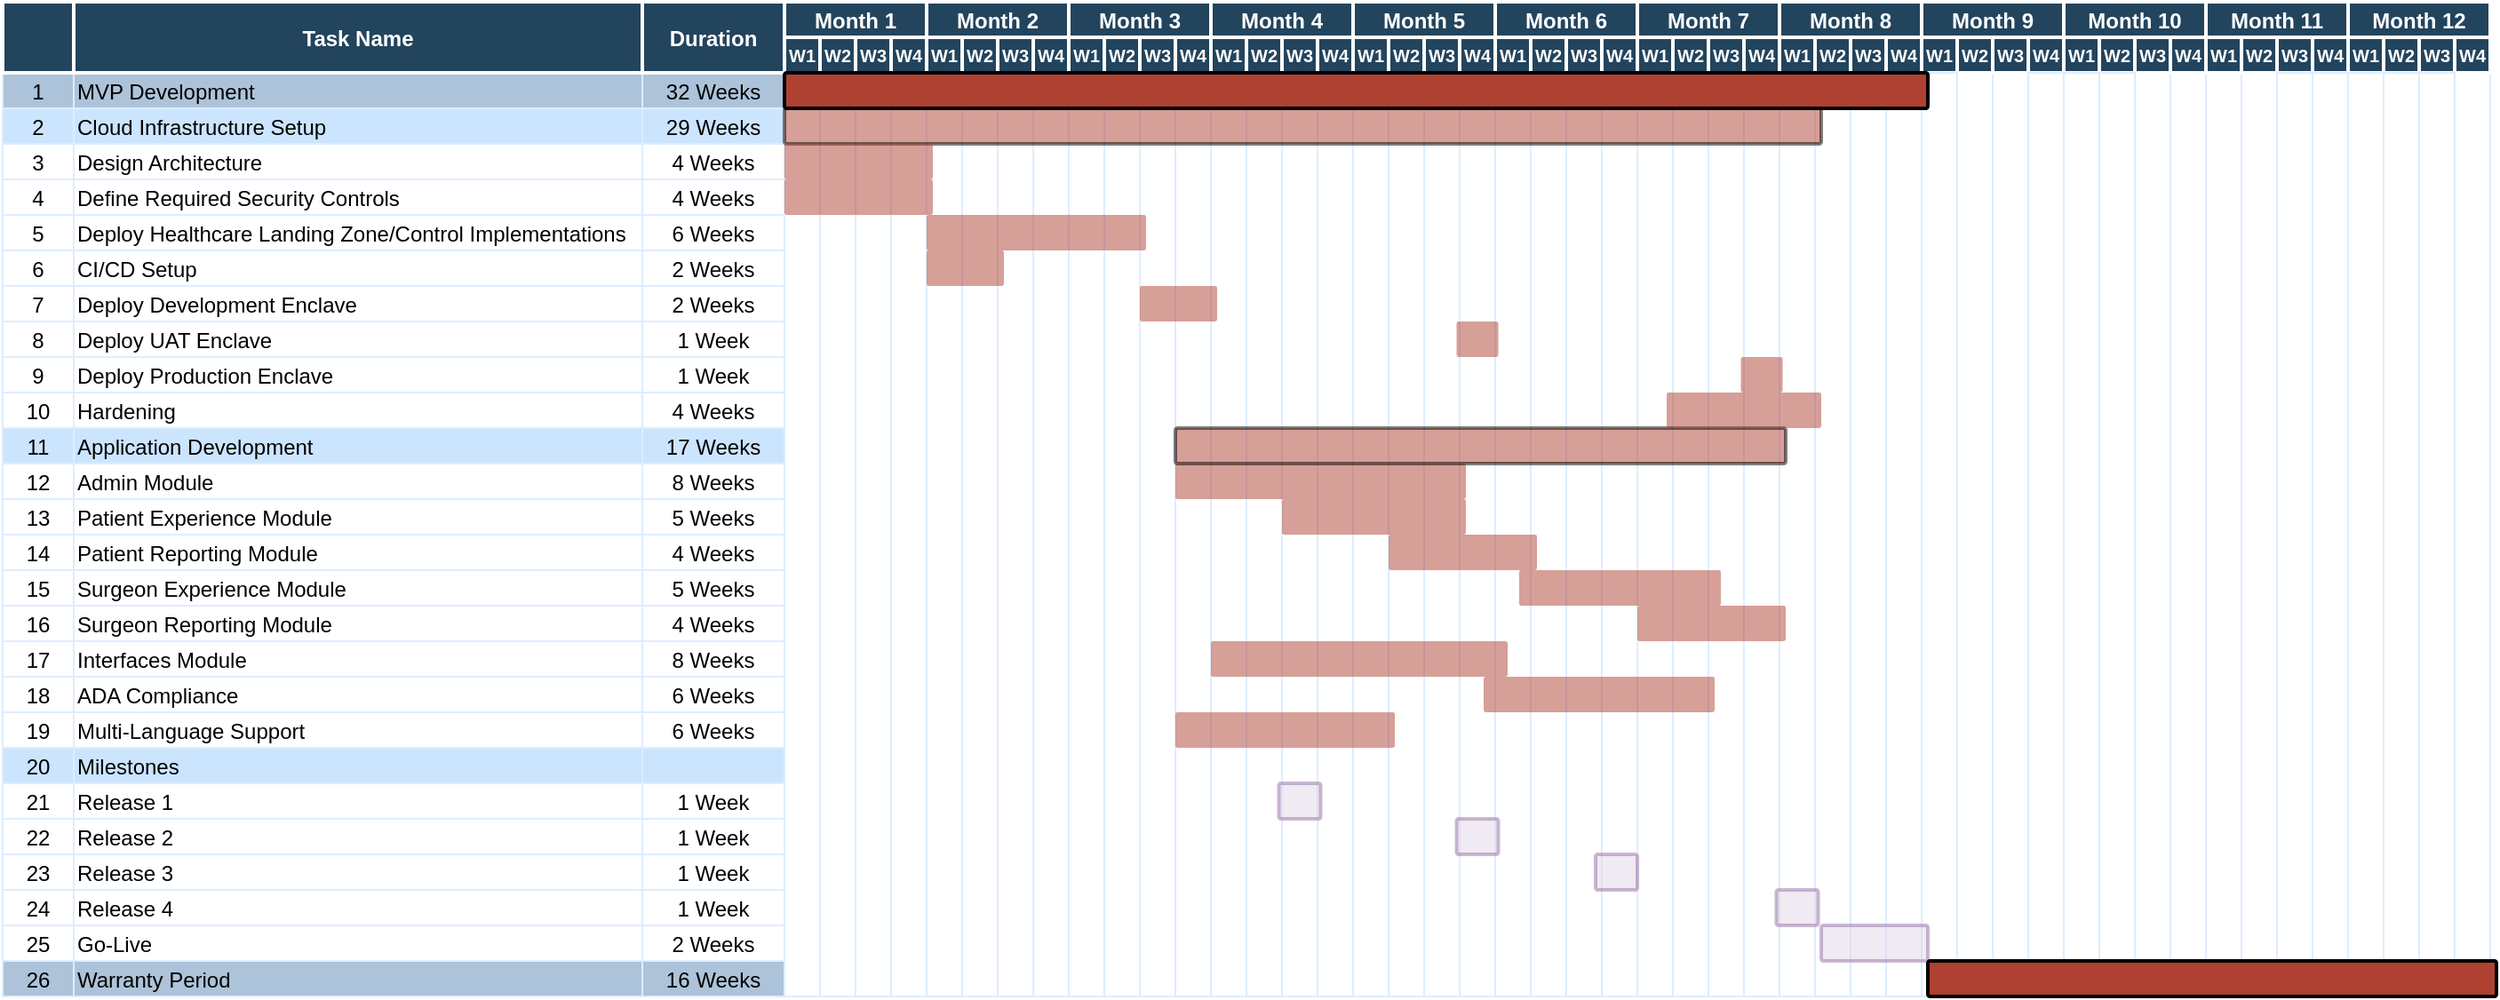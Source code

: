 <mxfile version="21.1.2" type="device">
  <diagram name="Page-1" id="8378b5f6-a2b2-b727-a746-972ab9d02e00">
    <mxGraphModel dx="767" dy="455" grid="1" gridSize="10" guides="1" tooltips="1" connect="0" arrows="1" fold="1" page="1" pageScale="1.5" pageWidth="1169" pageHeight="827" background="none" math="0" shadow="0">
      <root>
        <mxCell id="0" />
        <mxCell id="1" parent="0" />
        <mxCell id="dSflc-zfxmTfq78oVU8J-356" value="" style="strokeColor=#DEEDFF" parent="1" vertex="1">
          <mxGeometry x="1626.5" y="380.0" width="20" height="520" as="geometry" />
        </mxCell>
        <mxCell id="dSflc-zfxmTfq78oVU8J-338" value="" style="strokeColor=#DEEDFF" parent="1" vertex="1">
          <mxGeometry x="766.5" y="380.0" width="20" height="520" as="geometry" />
        </mxCell>
        <mxCell id="dSflc-zfxmTfq78oVU8J-339" value="" style="strokeColor=#DEEDFF" parent="1" vertex="1">
          <mxGeometry x="786.5" y="380.0" width="20" height="520" as="geometry" />
        </mxCell>
        <mxCell id="dSflc-zfxmTfq78oVU8J-340" value="" style="strokeColor=#DEEDFF" parent="1" vertex="1">
          <mxGeometry x="806.5" y="380.0" width="20" height="520" as="geometry" />
        </mxCell>
        <mxCell id="dSflc-zfxmTfq78oVU8J-341" value="" style="strokeColor=#DEEDFF" parent="1" vertex="1">
          <mxGeometry x="886.5" y="380.0" width="20" height="520" as="geometry" />
        </mxCell>
        <mxCell id="dSflc-zfxmTfq78oVU8J-342" value="" style="strokeColor=#DEEDFF" parent="1" vertex="1">
          <mxGeometry x="926.5" y="380.0" width="20" height="520" as="geometry" />
        </mxCell>
        <mxCell id="dSflc-zfxmTfq78oVU8J-343" value="" style="strokeColor=#DEEDFF" parent="1" vertex="1">
          <mxGeometry x="946.5" y="380.0" width="20" height="520" as="geometry" />
        </mxCell>
        <mxCell id="dSflc-zfxmTfq78oVU8J-344" value="" style="strokeColor=#DEEDFF" parent="1" vertex="1">
          <mxGeometry x="1046.5" y="380.0" width="20" height="520" as="geometry" />
        </mxCell>
        <mxCell id="dSflc-zfxmTfq78oVU8J-345" value="" style="strokeColor=#DEEDFF" parent="1" vertex="1">
          <mxGeometry x="1066.5" y="380.0" width="20" height="520" as="geometry" />
        </mxCell>
        <mxCell id="dSflc-zfxmTfq78oVU8J-346" value="" style="strokeColor=#DEEDFF" parent="1" vertex="1">
          <mxGeometry x="1086.5" y="380.0" width="20" height="520" as="geometry" />
        </mxCell>
        <mxCell id="dSflc-zfxmTfq78oVU8J-347" value="" style="strokeColor=#DEEDFF" parent="1" vertex="1">
          <mxGeometry x="1206.5" y="380.0" width="20" height="520" as="geometry" />
        </mxCell>
        <mxCell id="dSflc-zfxmTfq78oVU8J-348" value="" style="strokeColor=#DEEDFF" parent="1" vertex="1">
          <mxGeometry x="1226.5" y="380.0" width="20" height="520" as="geometry" />
        </mxCell>
        <mxCell id="dSflc-zfxmTfq78oVU8J-350" value="" style="strokeColor=#DEEDFF" parent="1" vertex="1">
          <mxGeometry x="1346.5" y="380.0" width="20" height="520" as="geometry" />
        </mxCell>
        <mxCell id="dSflc-zfxmTfq78oVU8J-351" value="" style="strokeColor=#DEEDFF" parent="1" vertex="1">
          <mxGeometry x="1366.5" y="380.0" width="20" height="520" as="geometry" />
        </mxCell>
        <mxCell id="dSflc-zfxmTfq78oVU8J-352" value="" style="strokeColor=#DEEDFF" parent="1" vertex="1">
          <mxGeometry x="1446.5" y="380.0" width="20" height="520" as="geometry" />
        </mxCell>
        <mxCell id="dSflc-zfxmTfq78oVU8J-353" value="" style="strokeColor=#DEEDFF" parent="1" vertex="1">
          <mxGeometry x="1466.5" y="380.0" width="20" height="520" as="geometry" />
        </mxCell>
        <mxCell id="dSflc-zfxmTfq78oVU8J-354" value="" style="strokeColor=#DEEDFF" parent="1" vertex="1">
          <mxGeometry x="1486.5" y="380.0" width="20" height="520" as="geometry" />
        </mxCell>
        <mxCell id="dSflc-zfxmTfq78oVU8J-355" value="" style="strokeColor=#DEEDFF" parent="1" vertex="1">
          <mxGeometry x="1506.5" y="380.0" width="20" height="520" as="geometry" />
        </mxCell>
        <mxCell id="dSflc-zfxmTfq78oVU8J-291" value="W1" style="fillColor=#23445D;strokeColor=#FFFFFF;strokeWidth=2;fontColor=#FFFFFF;fontStyle=1;fontSize=10;" parent="1" vertex="1">
          <mxGeometry x="926.5" y="360.0" width="20" height="20" as="geometry" />
        </mxCell>
        <mxCell id="dSflc-zfxmTfq78oVU8J-292" value="W2" style="fillColor=#23445D;strokeColor=#FFFFFF;strokeWidth=2;fontColor=#FFFFFF;fontStyle=1;fontSize=10;" parent="1" vertex="1">
          <mxGeometry x="946.5" y="360.0" width="20" height="20" as="geometry" />
        </mxCell>
        <mxCell id="dSflc-zfxmTfq78oVU8J-293" value="W3" style="fillColor=#23445D;strokeColor=#FFFFFF;strokeWidth=2;fontColor=#FFFFFF;fontStyle=1;fontSize=10;" parent="1" vertex="1">
          <mxGeometry x="966.5" y="360.0" width="20" height="20" as="geometry" />
        </mxCell>
        <mxCell id="dSflc-zfxmTfq78oVU8J-294" value="W4" style="fillColor=#23445D;strokeColor=#FFFFFF;strokeWidth=2;fontColor=#FFFFFF;fontStyle=1;fontSize=10;" parent="1" vertex="1">
          <mxGeometry x="986.5" y="360.0" width="20" height="20" as="geometry" />
        </mxCell>
        <mxCell id="dSflc-zfxmTfq78oVU8J-295" value="Month 4" style="fillColor=#23445D;strokeColor=#FFFFFF;strokeWidth=2;fontColor=#FFFFFF;fontStyle=1" parent="1" vertex="1">
          <mxGeometry x="926.5" y="340" width="80" height="20" as="geometry" />
        </mxCell>
        <mxCell id="dSflc-zfxmTfq78oVU8J-296" value="W1" style="fillColor=#23445D;strokeColor=#FFFFFF;strokeWidth=2;fontColor=#FFFFFF;fontStyle=1;fontSize=10;" parent="1" vertex="1">
          <mxGeometry x="1006.5" y="360.0" width="20" height="20" as="geometry" />
        </mxCell>
        <mxCell id="dSflc-zfxmTfq78oVU8J-297" value="W2" style="fillColor=#23445D;strokeColor=#FFFFFF;strokeWidth=2;fontColor=#FFFFFF;fontStyle=1;fontSize=10;" parent="1" vertex="1">
          <mxGeometry x="1026.5" y="360.0" width="20" height="20" as="geometry" />
        </mxCell>
        <mxCell id="dSflc-zfxmTfq78oVU8J-298" value="W3" style="fillColor=#23445D;strokeColor=#FFFFFF;strokeWidth=2;fontColor=#FFFFFF;fontStyle=1;fontSize=10;" parent="1" vertex="1">
          <mxGeometry x="1046.5" y="360.0" width="20" height="20" as="geometry" />
        </mxCell>
        <mxCell id="dSflc-zfxmTfq78oVU8J-299" value="W4" style="fillColor=#23445D;strokeColor=#FFFFFF;strokeWidth=2;fontColor=#FFFFFF;fontStyle=1;fontSize=10;" parent="1" vertex="1">
          <mxGeometry x="1066.5" y="360.0" width="20" height="20" as="geometry" />
        </mxCell>
        <mxCell id="dSflc-zfxmTfq78oVU8J-300" value="Month 5" style="fillColor=#23445D;strokeColor=#FFFFFF;strokeWidth=2;fontColor=#FFFFFF;fontStyle=1" parent="1" vertex="1">
          <mxGeometry x="1006.5" y="340" width="80" height="20" as="geometry" />
        </mxCell>
        <mxCell id="dSflc-zfxmTfq78oVU8J-301" value="W1" style="fillColor=#23445D;strokeColor=#FFFFFF;strokeWidth=2;fontColor=#FFFFFF;fontStyle=1;fontSize=10;" parent="1" vertex="1">
          <mxGeometry x="1086.5" y="360.0" width="20" height="20" as="geometry" />
        </mxCell>
        <mxCell id="dSflc-zfxmTfq78oVU8J-302" value="W2" style="fillColor=#23445D;strokeColor=#FFFFFF;strokeWidth=2;fontColor=#FFFFFF;fontStyle=1;fontSize=10;" parent="1" vertex="1">
          <mxGeometry x="1106.5" y="360.0" width="20" height="20" as="geometry" />
        </mxCell>
        <mxCell id="dSflc-zfxmTfq78oVU8J-303" value="W3" style="fillColor=#23445D;strokeColor=#FFFFFF;strokeWidth=2;fontColor=#FFFFFF;fontStyle=1;fontSize=10;" parent="1" vertex="1">
          <mxGeometry x="1126.5" y="360.0" width="20" height="20" as="geometry" />
        </mxCell>
        <mxCell id="dSflc-zfxmTfq78oVU8J-304" value="W4" style="fillColor=#23445D;strokeColor=#FFFFFF;strokeWidth=2;fontColor=#FFFFFF;fontStyle=1;fontSize=10;" parent="1" vertex="1">
          <mxGeometry x="1146.5" y="360.0" width="20" height="20" as="geometry" />
        </mxCell>
        <mxCell id="dSflc-zfxmTfq78oVU8J-305" value="Month 6" style="fillColor=#23445D;strokeColor=#FFFFFF;strokeWidth=2;fontColor=#FFFFFF;fontStyle=1" parent="1" vertex="1">
          <mxGeometry x="1086.5" y="340" width="80" height="20" as="geometry" />
        </mxCell>
        <mxCell id="dSflc-zfxmTfq78oVU8J-306" value="W1" style="fillColor=#23445D;strokeColor=#FFFFFF;strokeWidth=2;fontColor=#FFFFFF;fontStyle=1;fontSize=10;" parent="1" vertex="1">
          <mxGeometry x="1166.5" y="360.0" width="20" height="20" as="geometry" />
        </mxCell>
        <mxCell id="dSflc-zfxmTfq78oVU8J-307" value="W2" style="fillColor=#23445D;strokeColor=#FFFFFF;strokeWidth=2;fontColor=#FFFFFF;fontStyle=1;fontSize=10;" parent="1" vertex="1">
          <mxGeometry x="1186.5" y="360.0" width="20" height="20" as="geometry" />
        </mxCell>
        <mxCell id="dSflc-zfxmTfq78oVU8J-308" value="W3" style="fillColor=#23445D;strokeColor=#FFFFFF;strokeWidth=2;fontColor=#FFFFFF;fontStyle=1;fontSize=10;" parent="1" vertex="1">
          <mxGeometry x="1206.5" y="360.0" width="20" height="20" as="geometry" />
        </mxCell>
        <mxCell id="dSflc-zfxmTfq78oVU8J-309" value="W4" style="fillColor=#23445D;strokeColor=#FFFFFF;strokeWidth=2;fontColor=#FFFFFF;fontStyle=1;fontSize=10;" parent="1" vertex="1">
          <mxGeometry x="1226.5" y="360.0" width="20" height="20" as="geometry" />
        </mxCell>
        <mxCell id="dSflc-zfxmTfq78oVU8J-310" value="Month 7" style="fillColor=#23445D;strokeColor=#FFFFFF;strokeWidth=2;fontColor=#FFFFFF;fontStyle=1" parent="1" vertex="1">
          <mxGeometry x="1166.5" y="340" width="80" height="20" as="geometry" />
        </mxCell>
        <mxCell id="dSflc-zfxmTfq78oVU8J-311" value="W1" style="fillColor=#23445D;strokeColor=#FFFFFF;strokeWidth=2;fontColor=#FFFFFF;fontStyle=1;fontSize=10;" parent="1" vertex="1">
          <mxGeometry x="1246.5" y="360.0" width="20" height="20" as="geometry" />
        </mxCell>
        <mxCell id="dSflc-zfxmTfq78oVU8J-312" value="W2" style="fillColor=#23445D;strokeColor=#FFFFFF;strokeWidth=2;fontColor=#FFFFFF;fontStyle=1;fontSize=10;" parent="1" vertex="1">
          <mxGeometry x="1266.5" y="360.0" width="20" height="20" as="geometry" />
        </mxCell>
        <mxCell id="dSflc-zfxmTfq78oVU8J-313" value="W3" style="fillColor=#23445D;strokeColor=#FFFFFF;strokeWidth=2;fontColor=#FFFFFF;fontStyle=1;fontSize=10;" parent="1" vertex="1">
          <mxGeometry x="1286.5" y="360.0" width="20" height="20" as="geometry" />
        </mxCell>
        <mxCell id="dSflc-zfxmTfq78oVU8J-314" value="W4" style="fillColor=#23445D;strokeColor=#FFFFFF;strokeWidth=2;fontColor=#FFFFFF;fontStyle=1;fontSize=10;" parent="1" vertex="1">
          <mxGeometry x="1306.5" y="360.0" width="20" height="20" as="geometry" />
        </mxCell>
        <mxCell id="dSflc-zfxmTfq78oVU8J-315" value="Month 8" style="fillColor=#23445D;strokeColor=#FFFFFF;strokeWidth=2;fontColor=#FFFFFF;fontStyle=1" parent="1" vertex="1">
          <mxGeometry x="1246.5" y="340" width="80" height="20" as="geometry" />
        </mxCell>
        <mxCell id="dSflc-zfxmTfq78oVU8J-316" value="W1" style="fillColor=#23445D;strokeColor=#FFFFFF;strokeWidth=2;fontColor=#FFFFFF;fontStyle=1;fontSize=10;" parent="1" vertex="1">
          <mxGeometry x="1326.5" y="360.0" width="20" height="20" as="geometry" />
        </mxCell>
        <mxCell id="dSflc-zfxmTfq78oVU8J-317" value="W2" style="fillColor=#23445D;strokeColor=#FFFFFF;strokeWidth=2;fontColor=#FFFFFF;fontStyle=1;fontSize=10;" parent="1" vertex="1">
          <mxGeometry x="1346.5" y="360.0" width="20" height="20" as="geometry" />
        </mxCell>
        <mxCell id="dSflc-zfxmTfq78oVU8J-318" value="W3" style="fillColor=#23445D;strokeColor=#FFFFFF;strokeWidth=2;fontColor=#FFFFFF;fontStyle=1;fontSize=10;" parent="1" vertex="1">
          <mxGeometry x="1366.5" y="360.0" width="20" height="20" as="geometry" />
        </mxCell>
        <mxCell id="dSflc-zfxmTfq78oVU8J-319" value="W4" style="fillColor=#23445D;strokeColor=#FFFFFF;strokeWidth=2;fontColor=#FFFFFF;fontStyle=1;fontSize=10;" parent="1" vertex="1">
          <mxGeometry x="1386.5" y="360.0" width="20" height="20" as="geometry" />
        </mxCell>
        <mxCell id="dSflc-zfxmTfq78oVU8J-320" value="Month 9" style="fillColor=#23445D;strokeColor=#FFFFFF;strokeWidth=2;fontColor=#FFFFFF;fontStyle=1" parent="1" vertex="1">
          <mxGeometry x="1326.5" y="340" width="80" height="20" as="geometry" />
        </mxCell>
        <mxCell id="dSflc-zfxmTfq78oVU8J-321" value="W1" style="fillColor=#23445D;strokeColor=#FFFFFF;strokeWidth=2;fontColor=#FFFFFF;fontStyle=1;fontSize=10;" parent="1" vertex="1">
          <mxGeometry x="1406.5" y="360.0" width="20" height="20" as="geometry" />
        </mxCell>
        <mxCell id="dSflc-zfxmTfq78oVU8J-322" value="W2" style="fillColor=#23445D;strokeColor=#FFFFFF;strokeWidth=2;fontColor=#FFFFFF;fontStyle=1;fontSize=10;" parent="1" vertex="1">
          <mxGeometry x="1426.5" y="360.0" width="20" height="20" as="geometry" />
        </mxCell>
        <mxCell id="dSflc-zfxmTfq78oVU8J-323" value="W3" style="fillColor=#23445D;strokeColor=#FFFFFF;strokeWidth=2;fontColor=#FFFFFF;fontStyle=1;fontSize=10;" parent="1" vertex="1">
          <mxGeometry x="1446.5" y="360.0" width="20" height="20" as="geometry" />
        </mxCell>
        <mxCell id="dSflc-zfxmTfq78oVU8J-324" value="W4" style="fillColor=#23445D;strokeColor=#FFFFFF;strokeWidth=2;fontColor=#FFFFFF;fontStyle=1;fontSize=10;" parent="1" vertex="1">
          <mxGeometry x="1466.5" y="360.0" width="20" height="20" as="geometry" />
        </mxCell>
        <mxCell id="dSflc-zfxmTfq78oVU8J-325" value="Month 10" style="fillColor=#23445D;strokeColor=#FFFFFF;strokeWidth=2;fontColor=#FFFFFF;fontStyle=1" parent="1" vertex="1">
          <mxGeometry x="1406.5" y="340" width="80" height="20" as="geometry" />
        </mxCell>
        <mxCell id="dSflc-zfxmTfq78oVU8J-326" value="W1" style="fillColor=#23445D;strokeColor=#FFFFFF;strokeWidth=2;fontColor=#FFFFFF;fontStyle=1;fontSize=10;" parent="1" vertex="1">
          <mxGeometry x="1486.5" y="360.0" width="20" height="20" as="geometry" />
        </mxCell>
        <mxCell id="dSflc-zfxmTfq78oVU8J-327" value="W2" style="fillColor=#23445D;strokeColor=#FFFFFF;strokeWidth=2;fontColor=#FFFFFF;fontStyle=1;fontSize=10;" parent="1" vertex="1">
          <mxGeometry x="1506.5" y="360.0" width="20" height="20" as="geometry" />
        </mxCell>
        <mxCell id="dSflc-zfxmTfq78oVU8J-328" value="W3" style="fillColor=#23445D;strokeColor=#FFFFFF;strokeWidth=2;fontColor=#FFFFFF;fontStyle=1;fontSize=10;" parent="1" vertex="1">
          <mxGeometry x="1526.5" y="360.0" width="20" height="20" as="geometry" />
        </mxCell>
        <mxCell id="dSflc-zfxmTfq78oVU8J-329" value="W4" style="fillColor=#23445D;strokeColor=#FFFFFF;strokeWidth=2;fontColor=#FFFFFF;fontStyle=1;fontSize=10;" parent="1" vertex="1">
          <mxGeometry x="1546.5" y="360.0" width="20" height="20" as="geometry" />
        </mxCell>
        <mxCell id="dSflc-zfxmTfq78oVU8J-330" value="Month 11" style="fillColor=#23445D;strokeColor=#FFFFFF;strokeWidth=2;fontColor=#FFFFFF;fontStyle=1" parent="1" vertex="1">
          <mxGeometry x="1486.5" y="340" width="80" height="20" as="geometry" />
        </mxCell>
        <mxCell id="dSflc-zfxmTfq78oVU8J-331" value="W1" style="fillColor=#23445D;strokeColor=#FFFFFF;strokeWidth=2;fontColor=#FFFFFF;fontStyle=1;fontSize=10;" parent="1" vertex="1">
          <mxGeometry x="1566.5" y="360.0" width="20" height="20" as="geometry" />
        </mxCell>
        <mxCell id="dSflc-zfxmTfq78oVU8J-332" value="W2" style="fillColor=#23445D;strokeColor=#FFFFFF;strokeWidth=2;fontColor=#FFFFFF;fontStyle=1;fontSize=10;" parent="1" vertex="1">
          <mxGeometry x="1586.5" y="360.0" width="20" height="20" as="geometry" />
        </mxCell>
        <mxCell id="dSflc-zfxmTfq78oVU8J-333" value="W3" style="fillColor=#23445D;strokeColor=#FFFFFF;strokeWidth=2;fontColor=#FFFFFF;fontStyle=1;fontSize=10;" parent="1" vertex="1">
          <mxGeometry x="1606.5" y="360.0" width="20" height="20" as="geometry" />
        </mxCell>
        <mxCell id="dSflc-zfxmTfq78oVU8J-334" value="W4" style="fillColor=#23445D;strokeColor=#FFFFFF;strokeWidth=2;fontColor=#FFFFFF;fontStyle=1;fontSize=10;" parent="1" vertex="1">
          <mxGeometry x="1626.5" y="360.0" width="20" height="20" as="geometry" />
        </mxCell>
        <mxCell id="dSflc-zfxmTfq78oVU8J-335" value="Month 12" style="fillColor=#23445D;strokeColor=#FFFFFF;strokeWidth=2;fontColor=#FFFFFF;fontStyle=1" parent="1" vertex="1">
          <mxGeometry x="1566.5" y="340" width="80" height="20" as="geometry" />
        </mxCell>
        <mxCell id="dSflc-zfxmTfq78oVU8J-286" value="W1" style="fillColor=#23445D;strokeColor=#FFFFFF;strokeWidth=2;fontColor=#FFFFFF;fontStyle=1;fontSize=10;" parent="1" vertex="1">
          <mxGeometry x="846.5" y="360.0" width="20" height="20" as="geometry" />
        </mxCell>
        <mxCell id="dSflc-zfxmTfq78oVU8J-287" value="W2" style="fillColor=#23445D;strokeColor=#FFFFFF;strokeWidth=2;fontColor=#FFFFFF;fontStyle=1;fontSize=10;" parent="1" vertex="1">
          <mxGeometry x="866.5" y="360.0" width="20" height="20" as="geometry" />
        </mxCell>
        <mxCell id="dSflc-zfxmTfq78oVU8J-288" value="W3" style="fillColor=#23445D;strokeColor=#FFFFFF;strokeWidth=2;fontColor=#FFFFFF;fontStyle=1;fontSize=10;" parent="1" vertex="1">
          <mxGeometry x="886.5" y="360.0" width="20" height="20" as="geometry" />
        </mxCell>
        <mxCell id="dSflc-zfxmTfq78oVU8J-289" value="W4" style="fillColor=#23445D;strokeColor=#FFFFFF;strokeWidth=2;fontColor=#FFFFFF;fontStyle=1;fontSize=10;" parent="1" vertex="1">
          <mxGeometry x="906.5" y="360.0" width="20" height="20" as="geometry" />
        </mxCell>
        <mxCell id="dSflc-zfxmTfq78oVU8J-290" value="Month 3" style="fillColor=#23445D;strokeColor=#FFFFFF;strokeWidth=2;fontColor=#FFFFFF;fontStyle=1" parent="1" vertex="1">
          <mxGeometry x="846.5" y="340" width="80" height="20" as="geometry" />
        </mxCell>
        <mxCell id="dSflc-zfxmTfq78oVU8J-282" value="W1" style="fillColor=#23445D;strokeColor=#FFFFFF;strokeWidth=2;fontColor=#FFFFFF;fontStyle=1;fontSize=10;" parent="1" vertex="1">
          <mxGeometry x="766.5" y="360.0" width="20" height="20" as="geometry" />
        </mxCell>
        <mxCell id="dSflc-zfxmTfq78oVU8J-283" value="W2" style="fillColor=#23445D;strokeColor=#FFFFFF;strokeWidth=2;fontColor=#FFFFFF;fontStyle=1;fontSize=10;" parent="1" vertex="1">
          <mxGeometry x="786.5" y="360.0" width="20" height="20" as="geometry" />
        </mxCell>
        <mxCell id="dSflc-zfxmTfq78oVU8J-284" value="W3" style="fillColor=#23445D;strokeColor=#FFFFFF;strokeWidth=2;fontColor=#FFFFFF;fontStyle=1;fontSize=10;" parent="1" vertex="1">
          <mxGeometry x="806.5" y="360.0" width="20" height="20" as="geometry" />
        </mxCell>
        <mxCell id="dSflc-zfxmTfq78oVU8J-285" value="W4" style="fillColor=#23445D;strokeColor=#FFFFFF;strokeWidth=2;fontColor=#FFFFFF;fontStyle=1;fontSize=10;" parent="1" vertex="1">
          <mxGeometry x="826.5" y="360.0" width="20" height="20" as="geometry" />
        </mxCell>
        <mxCell id="63" value="1" style="strokeColor=#DEEDFF;fillColor=#ADC3D9" parent="1" vertex="1">
          <mxGeometry x="246.5" y="380" width="40" height="20" as="geometry" />
        </mxCell>
        <mxCell id="64" value="MVP Development" style="align=left;strokeColor=#DEEDFF;fillColor=#ADC3D9" parent="1" vertex="1">
          <mxGeometry x="286.5" y="380" width="320" height="20" as="geometry" />
        </mxCell>
        <mxCell id="65" value="32 Weeks" style="strokeColor=#DEEDFF;fillColor=#ADC3D9" parent="1" vertex="1">
          <mxGeometry x="606.5" y="380" width="80.0" height="20" as="geometry" />
        </mxCell>
        <mxCell id="68" value="" style="strokeColor=#DEEDFF" parent="1" vertex="1">
          <mxGeometry x="686.5" y="380.0" width="20" height="520" as="geometry" />
        </mxCell>
        <mxCell id="69" value="2" style="strokeColor=#DEEDFF;fillColor=#CCE5FF" parent="1" vertex="1">
          <mxGeometry x="246.5" y="400.0" width="40" height="20" as="geometry" />
        </mxCell>
        <mxCell id="70" value="Cloud Infrastructure Setup" style="align=left;strokeColor=#DEEDFF;fillColor=#CCE5FF" parent="1" vertex="1">
          <mxGeometry x="286.5" y="400.0" width="320.0" height="20" as="geometry" />
        </mxCell>
        <mxCell id="71" value="29 Weeks" style="strokeColor=#DEEDFF;fillColor=#CCE5FF" parent="1" vertex="1">
          <mxGeometry x="606.5" y="400.0" width="80.0" height="20" as="geometry" />
        </mxCell>
        <mxCell id="74" value="3" style="strokeColor=#DEEDFF" parent="1" vertex="1">
          <mxGeometry x="246.5" y="420.0" width="40" height="20" as="geometry" />
        </mxCell>
        <mxCell id="75" value="Design Architecture" style="align=left;strokeColor=#DEEDFF" parent="1" vertex="1">
          <mxGeometry x="286.5" y="420.0" width="320.0" height="20.0" as="geometry" />
        </mxCell>
        <mxCell id="76" value="4 Weeks" style="strokeColor=#DEEDFF" parent="1" vertex="1">
          <mxGeometry x="606.5" y="420.0" width="80.0" height="20" as="geometry" />
        </mxCell>
        <mxCell id="79" value="4" style="strokeColor=#DEEDFF" parent="1" vertex="1">
          <mxGeometry x="246.5" y="440.0" width="40" height="20" as="geometry" />
        </mxCell>
        <mxCell id="80" value="Define Required Security Controls" style="align=left;strokeColor=#DEEDFF" parent="1" vertex="1">
          <mxGeometry x="286.5" y="440.0" width="320" height="20" as="geometry" />
        </mxCell>
        <mxCell id="81" value="4 Weeks" style="strokeColor=#DEEDFF" parent="1" vertex="1">
          <mxGeometry x="606.5" y="440.0" width="80.0" height="20" as="geometry" />
        </mxCell>
        <mxCell id="84" value="5" style="strokeColor=#DEEDFF" parent="1" vertex="1">
          <mxGeometry x="246.5" y="460.0" width="40" height="20" as="geometry" />
        </mxCell>
        <mxCell id="85" value="Deploy Healthcare Landing Zone/Control Implementations" style="align=left;strokeColor=#DEEDFF" parent="1" vertex="1">
          <mxGeometry x="286.5" y="460.0" width="320.0" height="20" as="geometry" />
        </mxCell>
        <mxCell id="86" value="6 Weeks" style="strokeColor=#DEEDFF" parent="1" vertex="1">
          <mxGeometry x="606.5" y="460.0" width="80.0" height="20" as="geometry" />
        </mxCell>
        <mxCell id="89" value="6" style="strokeColor=#DEEDFF" parent="1" vertex="1">
          <mxGeometry x="246.5" y="480.0" width="40" height="20" as="geometry" />
        </mxCell>
        <mxCell id="90" value="CI/CD Setup" style="align=left;strokeColor=#DEEDFF" parent="1" vertex="1">
          <mxGeometry x="286.5" y="480.0" width="320.0" height="20" as="geometry" />
        </mxCell>
        <mxCell id="91" value="2 Weeks" style="strokeColor=#DEEDFF" parent="1" vertex="1">
          <mxGeometry x="606.5" y="480.0" width="80.0" height="20" as="geometry" />
        </mxCell>
        <mxCell id="94" value="7" style="strokeColor=#DEEDFF" parent="1" vertex="1">
          <mxGeometry x="246.5" y="500.0" width="40" height="20" as="geometry" />
        </mxCell>
        <mxCell id="95" value="Deploy Development Enclave" style="align=left;strokeColor=#DEEDFF" parent="1" vertex="1">
          <mxGeometry x="286.5" y="500.0" width="320.0" height="20" as="geometry" />
        </mxCell>
        <mxCell id="96" value="2 Weeks" style="strokeColor=#DEEDFF" parent="1" vertex="1">
          <mxGeometry x="606.5" y="500.0" width="80.0" height="20" as="geometry" />
        </mxCell>
        <mxCell id="99" value="8" style="strokeColor=#DEEDFF" parent="1" vertex="1">
          <mxGeometry x="246.5" y="520.0" width="40" height="20" as="geometry" />
        </mxCell>
        <mxCell id="100" value="Deploy UAT Enclave" style="align=left;strokeColor=#DEEDFF" parent="1" vertex="1">
          <mxGeometry x="286.5" y="520.0" width="320.0" height="20" as="geometry" />
        </mxCell>
        <mxCell id="101" value="1 Week" style="strokeColor=#DEEDFF" parent="1" vertex="1">
          <mxGeometry x="606.5" y="520.0" width="80.0" height="20" as="geometry" />
        </mxCell>
        <mxCell id="109" value="10" style="strokeColor=#DEEDFF" parent="1" vertex="1">
          <mxGeometry x="246.5" y="560.0" width="40" height="20" as="geometry" />
        </mxCell>
        <mxCell id="110" value="Hardening" style="align=left;strokeColor=#DEEDFF" parent="1" vertex="1">
          <mxGeometry x="286.5" y="560.0" width="320.0" height="20" as="geometry" />
        </mxCell>
        <mxCell id="111" value="4 Weeks" style="strokeColor=#DEEDFF" parent="1" vertex="1">
          <mxGeometry x="606.5" y="560.0" width="80.0" height="20" as="geometry" />
        </mxCell>
        <mxCell id="119" value="12" style="strokeColor=#DEEDFF" parent="1" vertex="1">
          <mxGeometry x="246.5" y="600.0" width="40" height="20" as="geometry" />
        </mxCell>
        <mxCell id="120" value="Admin Module" style="align=left;strokeColor=#DEEDFF" parent="1" vertex="1">
          <mxGeometry x="286.5" y="600.0" width="320" height="20" as="geometry" />
        </mxCell>
        <mxCell id="121" value="8 Weeks" style="strokeColor=#DEEDFF" parent="1" vertex="1">
          <mxGeometry x="606.5" y="600.0" width="80.0" height="20" as="geometry" />
        </mxCell>
        <mxCell id="124" value="13" style="strokeColor=#DEEDFF" parent="1" vertex="1">
          <mxGeometry x="246.5" y="620.0" width="40" height="20" as="geometry" />
        </mxCell>
        <mxCell id="125" value="Patient Experience Module" style="align=left;strokeColor=#DEEDFF" parent="1" vertex="1">
          <mxGeometry x="286.5" y="620.0" width="320" height="20" as="geometry" />
        </mxCell>
        <mxCell id="126" value="5 Weeks" style="strokeColor=#DEEDFF" parent="1" vertex="1">
          <mxGeometry x="606.5" y="620.0" width="80.0" height="20" as="geometry" />
        </mxCell>
        <mxCell id="129" value="14" style="strokeColor=#DEEDFF" parent="1" vertex="1">
          <mxGeometry x="246.5" y="640.0" width="40" height="20" as="geometry" />
        </mxCell>
        <mxCell id="130" value="Patient Reporting Module" style="align=left;strokeColor=#DEEDFF" parent="1" vertex="1">
          <mxGeometry x="286.5" y="640.0" width="320.0" height="20" as="geometry" />
        </mxCell>
        <mxCell id="131" value="4 Weeks" style="strokeColor=#DEEDFF" parent="1" vertex="1">
          <mxGeometry x="606.5" y="640.0" width="80.0" height="20" as="geometry" />
        </mxCell>
        <mxCell id="134" value="15" style="strokeColor=#DEEDFF;fillColor=#FFFFFF" parent="1" vertex="1">
          <mxGeometry x="246.5" y="660.0" width="40" height="20" as="geometry" />
        </mxCell>
        <mxCell id="135" value="Surgeon Experience Module" style="align=left;strokeColor=#DEEDFF;fillColor=#FFFFFF" parent="1" vertex="1">
          <mxGeometry x="286.5" y="660.0" width="320.0" height="20" as="geometry" />
        </mxCell>
        <mxCell id="136" value="5 Weeks" style="strokeColor=#DEEDFF;fillColor=#FFFFFF" parent="1" vertex="1">
          <mxGeometry x="606.5" y="660.0" width="80.0" height="20" as="geometry" />
        </mxCell>
        <mxCell id="144" value="17" style="strokeColor=#DEEDFF" parent="1" vertex="1">
          <mxGeometry x="246.5" y="700.0" width="40" height="20" as="geometry" />
        </mxCell>
        <mxCell id="145" value="Interfaces Module" style="align=left;strokeColor=#DEEDFF" parent="1" vertex="1">
          <mxGeometry x="286.5" y="700.0" width="320.0" height="20" as="geometry" />
        </mxCell>
        <mxCell id="146" value="8 Weeks" style="strokeColor=#DEEDFF" parent="1" vertex="1">
          <mxGeometry x="606.5" y="700.0" width="80.0" height="20" as="geometry" />
        </mxCell>
        <mxCell id="149" value="18" style="strokeColor=#DEEDFF" parent="1" vertex="1">
          <mxGeometry x="246.5" y="720.0" width="40" height="20" as="geometry" />
        </mxCell>
        <mxCell id="150" value="ADA Compliance" style="align=left;strokeColor=#DEEDFF" parent="1" vertex="1">
          <mxGeometry x="286.5" y="720.0" width="320.0" height="20" as="geometry" />
        </mxCell>
        <mxCell id="151" value="6 Weeks" style="strokeColor=#DEEDFF" parent="1" vertex="1">
          <mxGeometry x="606.5" y="720.0" width="80.0" height="20" as="geometry" />
        </mxCell>
        <mxCell id="154" value="19" style="strokeColor=#DEEDFF" parent="1" vertex="1">
          <mxGeometry x="246.5" y="740.0" width="40" height="20" as="geometry" />
        </mxCell>
        <mxCell id="155" value="Multi-Language Support" style="align=left;strokeColor=#DEEDFF" parent="1" vertex="1">
          <mxGeometry x="286.5" y="740.0" width="320.0" height="20" as="geometry" />
        </mxCell>
        <mxCell id="156" value="6 Weeks" style="strokeColor=#DEEDFF" parent="1" vertex="1">
          <mxGeometry x="606.5" y="740.0" width="80.0" height="20" as="geometry" />
        </mxCell>
        <mxCell id="164" value="21" style="strokeColor=#DEEDFF" parent="1" vertex="1">
          <mxGeometry x="246.5" y="780.0" width="40" height="20" as="geometry" />
        </mxCell>
        <mxCell id="165" value="Release 1" style="align=left;strokeColor=#DEEDFF" parent="1" vertex="1">
          <mxGeometry x="286.5" y="780.0" width="320.0" height="20" as="geometry" />
        </mxCell>
        <mxCell id="166" value="1 Week" style="strokeColor=#DEEDFF" parent="1" vertex="1">
          <mxGeometry x="606.5" y="780.0" width="80.0" height="20" as="geometry" />
        </mxCell>
        <mxCell id="169" value="22" style="strokeColor=#DEEDFF" parent="1" vertex="1">
          <mxGeometry x="246.5" y="800.0" width="40" height="20" as="geometry" />
        </mxCell>
        <mxCell id="170" value="Release 2" style="align=left;strokeColor=#DEEDFF" parent="1" vertex="1">
          <mxGeometry x="286.5" y="800.0" width="320.0" height="20" as="geometry" />
        </mxCell>
        <mxCell id="171" value="1 Week" style="strokeColor=#DEEDFF" parent="1" vertex="1">
          <mxGeometry x="606.5" y="800.0" width="80.0" height="20" as="geometry" />
        </mxCell>
        <mxCell id="174" value="23" style="strokeColor=#DEEDFF" parent="1" vertex="1">
          <mxGeometry x="246.5" y="820.0" width="40" height="20" as="geometry" />
        </mxCell>
        <mxCell id="175" value="Release 3" style="align=left;strokeColor=#DEEDFF" parent="1" vertex="1">
          <mxGeometry x="286.5" y="820.0" width="320.0" height="20" as="geometry" />
        </mxCell>
        <mxCell id="176" value="1 Week" style="strokeColor=#DEEDFF" parent="1" vertex="1">
          <mxGeometry x="606.5" y="820.0" width="80.0" height="20" as="geometry" />
        </mxCell>
        <mxCell id="179" value="24" style="strokeColor=#DEEDFF" parent="1" vertex="1">
          <mxGeometry x="246.5" y="840.0" width="40" height="20" as="geometry" />
        </mxCell>
        <mxCell id="180" value="Release 4" style="align=left;strokeColor=#DEEDFF" parent="1" vertex="1">
          <mxGeometry x="286.5" y="840.0" width="320.0" height="20" as="geometry" />
        </mxCell>
        <mxCell id="181" value="1 Week" style="strokeColor=#DEEDFF" parent="1" vertex="1">
          <mxGeometry x="606.5" y="840.0" width="80.0" height="20" as="geometry" />
        </mxCell>
        <mxCell id="184" value="25" style="strokeColor=#DEEDFF" parent="1" vertex="1">
          <mxGeometry x="246.5" y="860.0" width="40" height="20" as="geometry" />
        </mxCell>
        <mxCell id="185" value="Go-Live" style="align=left;strokeColor=#DEEDFF" parent="1" vertex="1">
          <mxGeometry x="286.5" y="860.0" width="320.0" height="20" as="geometry" />
        </mxCell>
        <mxCell id="186" value="2 Weeks" style="strokeColor=#DEEDFF" parent="1" vertex="1">
          <mxGeometry x="606.5" y="860.0" width="80.0" height="20" as="geometry" />
        </mxCell>
        <mxCell id="194" value="" style="strokeColor=#DEEDFF" parent="1" vertex="1">
          <mxGeometry x="706.5" y="380.0" width="20" height="520" as="geometry" />
        </mxCell>
        <mxCell id="195" value="" style="strokeColor=#DEEDFF" parent="1" vertex="1">
          <mxGeometry x="726.5" y="380.0" width="20" height="520" as="geometry" />
        </mxCell>
        <mxCell id="196" value="" style="strokeColor=#DEEDFF" parent="1" vertex="1">
          <mxGeometry x="746.5" y="380.0" width="20" height="520" as="geometry" />
        </mxCell>
        <mxCell id="200" value="" style="strokeColor=#DEEDFF" parent="1" vertex="1">
          <mxGeometry x="826.5" y="380.0" width="20" height="520" as="geometry" />
        </mxCell>
        <mxCell id="201" value="" style="strokeColor=#DEEDFF" parent="1" vertex="1">
          <mxGeometry x="846.5" y="380.0" width="20" height="520" as="geometry" />
        </mxCell>
        <mxCell id="202" value="" style="strokeColor=#DEEDFF" parent="1" vertex="1">
          <mxGeometry x="866.5" y="380.0" width="20" height="520" as="geometry" />
        </mxCell>
        <mxCell id="204" value="" style="strokeColor=#DEEDFF" parent="1" vertex="1">
          <mxGeometry x="906.5" y="380.0" width="20" height="520" as="geometry" />
        </mxCell>
        <mxCell id="207" value="" style="strokeColor=#DEEDFF" parent="1" vertex="1">
          <mxGeometry x="966.5" y="380.0" width="20" height="520" as="geometry" />
        </mxCell>
        <mxCell id="208" value="" style="strokeColor=#DEEDFF" parent="1" vertex="1">
          <mxGeometry x="986.5" y="380.0" width="20" height="520" as="geometry" />
        </mxCell>
        <mxCell id="209" value="" style="strokeColor=#DEEDFF" parent="1" vertex="1">
          <mxGeometry x="1006.5" y="380.0" width="20" height="520" as="geometry" />
        </mxCell>
        <mxCell id="210" value="" style="strokeColor=#DEEDFF" parent="1" vertex="1">
          <mxGeometry x="1026.5" y="380.0" width="20" height="520" as="geometry" />
        </mxCell>
        <mxCell id="214" value="" style="strokeColor=#DEEDFF" parent="1" vertex="1">
          <mxGeometry x="1106.5" y="380.0" width="20" height="520" as="geometry" />
        </mxCell>
        <mxCell id="215" value="" style="strokeColor=#DEEDFF" parent="1" vertex="1">
          <mxGeometry x="1126.5" y="380.0" width="20" height="520" as="geometry" />
        </mxCell>
        <mxCell id="216" value="" style="strokeColor=#DEEDFF" parent="1" vertex="1">
          <mxGeometry x="1146.5" y="380.0" width="20" height="520" as="geometry" />
        </mxCell>
        <mxCell id="217" value="" style="strokeColor=#DEEDFF" parent="1" vertex="1">
          <mxGeometry x="1166.5" y="380.0" width="20" height="520" as="geometry" />
        </mxCell>
        <mxCell id="218" value="" style="strokeColor=#DEEDFF" parent="1" vertex="1">
          <mxGeometry x="1186.5" y="380.0" width="20" height="520" as="geometry" />
        </mxCell>
        <mxCell id="221" value="" style="strokeColor=#DEEDFF" parent="1" vertex="1">
          <mxGeometry x="1246.5" y="380.0" width="20" height="520" as="geometry" />
        </mxCell>
        <mxCell id="222" value="" style="strokeColor=#DEEDFF" parent="1" vertex="1">
          <mxGeometry x="1266.5" y="380.0" width="20" height="520" as="geometry" />
        </mxCell>
        <mxCell id="223" value="" style="strokeColor=#DEEDFF" parent="1" vertex="1">
          <mxGeometry x="1286.5" y="380.0" width="20" height="520" as="geometry" />
        </mxCell>
        <mxCell id="224" value="" style="strokeColor=#DEEDFF" parent="1" vertex="1">
          <mxGeometry x="1306.5" y="380.0" width="20" height="520" as="geometry" />
        </mxCell>
        <mxCell id="225" value="" style="strokeColor=#DEEDFF" parent="1" vertex="1">
          <mxGeometry x="1326.5" y="380.0" width="20" height="520" as="geometry" />
        </mxCell>
        <mxCell id="228" value="" style="strokeColor=#DEEDFF" parent="1" vertex="1">
          <mxGeometry x="1386.5" y="380.0" width="20" height="520" as="geometry" />
        </mxCell>
        <mxCell id="229" value="" style="strokeColor=#DEEDFF" parent="1" vertex="1">
          <mxGeometry x="1406.5" y="380.0" width="20" height="520" as="geometry" />
        </mxCell>
        <mxCell id="230" value="" style="strokeColor=#DEEDFF" parent="1" vertex="1">
          <mxGeometry x="1426.5" y="380.0" width="20" height="520" as="geometry" />
        </mxCell>
        <mxCell id="235" value="" style="strokeColor=#DEEDFF" parent="1" vertex="1">
          <mxGeometry x="1526.5" y="380.0" width="20" height="520" as="geometry" />
        </mxCell>
        <mxCell id="236" value="" style="strokeColor=#DEEDFF" parent="1" vertex="1">
          <mxGeometry x="1546.5" y="380.0" width="20" height="520" as="geometry" />
        </mxCell>
        <mxCell id="237" value="" style="strokeColor=#DEEDFF" parent="1" vertex="1">
          <mxGeometry x="1566.5" y="380.0" width="20" height="520" as="geometry" />
        </mxCell>
        <mxCell id="238" value="" style="strokeColor=#DEEDFF" parent="1" vertex="1">
          <mxGeometry x="1586.5" y="380.0" width="20" height="520" as="geometry" />
        </mxCell>
        <mxCell id="239" value="" style="strokeColor=#DEEDFF" parent="1" vertex="1">
          <mxGeometry x="1606.5" y="380.0" width="20" height="520" as="geometry" />
        </mxCell>
        <mxCell id="2" value="Task Name" style="fillColor=#23445D;strokeColor=#FFFFFF;strokeWidth=2;fontColor=#FFFFFF;fontStyle=1" parent="1" vertex="1">
          <mxGeometry x="286.5" y="340" width="320" height="40" as="geometry" />
        </mxCell>
        <mxCell id="3" value="" style="fillColor=#23445D;strokeColor=#FFFFFF;strokeWidth=2;fontColor=#FFFFFF;fontStyle=1" parent="1" vertex="1">
          <mxGeometry x="246.5" y="340" width="40" height="40" as="geometry" />
        </mxCell>
        <mxCell id="4" value="Month 1" style="fillColor=#23445D;strokeColor=#FFFFFF;strokeWidth=2;fontColor=#FFFFFF;fontStyle=1" parent="1" vertex="1">
          <mxGeometry x="686.5" y="340" width="80" height="20" as="geometry" />
        </mxCell>
        <mxCell id="5" value="W1" style="fillColor=#23445D;strokeColor=#FFFFFF;strokeWidth=2;fontColor=#FFFFFF;fontStyle=1;fontSize=10;" parent="1" vertex="1">
          <mxGeometry x="686.5" y="360.0" width="20" height="20" as="geometry" />
        </mxCell>
        <mxCell id="6" value="W2" style="fillColor=#23445D;strokeColor=#FFFFFF;strokeWidth=2;fontColor=#FFFFFF;fontStyle=1;fontSize=10;" parent="1" vertex="1">
          <mxGeometry x="706.5" y="360.0" width="20" height="20" as="geometry" />
        </mxCell>
        <mxCell id="7" value="W3" style="fillColor=#23445D;strokeColor=#FFFFFF;strokeWidth=2;fontColor=#FFFFFF;fontStyle=1;fontSize=10;" parent="1" vertex="1">
          <mxGeometry x="726.5" y="360.0" width="20" height="20" as="geometry" />
        </mxCell>
        <mxCell id="8" value="W4" style="fillColor=#23445D;strokeColor=#FFFFFF;strokeWidth=2;fontColor=#FFFFFF;fontStyle=1;fontSize=10;" parent="1" vertex="1">
          <mxGeometry x="746.5" y="360.0" width="20" height="20" as="geometry" />
        </mxCell>
        <mxCell id="12" value="Duration" style="fillColor=#23445D;strokeColor=#FFFFFF;strokeWidth=2;fontColor=#FFFFFF;fontStyle=1" parent="1" vertex="1">
          <mxGeometry x="606.5" y="340.0" width="80.0" height="40.0" as="geometry" />
        </mxCell>
        <mxCell id="242" value="" style="shape=mxgraph.flowchart.process;fillColor=#AE4132;strokeColor=#000000;strokeWidth=2;opacity=50" parent="1" vertex="1">
          <mxGeometry x="686.5" y="400" width="583.5" height="20" as="geometry" />
        </mxCell>
        <mxCell id="252" value="" style="shape=mxgraph.flowchart.process;fillColor=#AE4132;strokeColor=none;strokeWidth=2;opacity=50" parent="1" vertex="1">
          <mxGeometry x="686.5" y="420" width="83.5" height="20" as="geometry" />
        </mxCell>
        <mxCell id="254" value="" style="shape=mxgraph.flowchart.process;fillColor=#AE4132;strokeColor=#000000;strokeWidth=2;opacity=100" parent="1" vertex="1">
          <mxGeometry x="686.5" y="380" width="643.5" height="20" as="geometry" />
        </mxCell>
        <mxCell id="dSflc-zfxmTfq78oVU8J-281" value="Month 2" style="fillColor=#23445D;strokeColor=#FFFFFF;strokeWidth=2;fontColor=#FFFFFF;fontStyle=1" parent="1" vertex="1">
          <mxGeometry x="766.5" y="340" width="80" height="20" as="geometry" />
        </mxCell>
        <mxCell id="dSflc-zfxmTfq78oVU8J-357" value="9" style="strokeColor=#DEEDFF" parent="1" vertex="1">
          <mxGeometry x="246.5" y="540.0" width="40" height="20" as="geometry" />
        </mxCell>
        <mxCell id="dSflc-zfxmTfq78oVU8J-358" value="Deploy Production Enclave" style="align=left;strokeColor=#DEEDFF" parent="1" vertex="1">
          <mxGeometry x="286.5" y="540.0" width="320.0" height="20" as="geometry" />
        </mxCell>
        <mxCell id="dSflc-zfxmTfq78oVU8J-359" value="1 Week" style="strokeColor=#DEEDFF" parent="1" vertex="1">
          <mxGeometry x="606.5" y="540.0" width="80.0" height="20" as="geometry" />
        </mxCell>
        <mxCell id="dSflc-zfxmTfq78oVU8J-362" value="11" style="strokeColor=#DEEDFF;fillColor=#CCE5FF" parent="1" vertex="1">
          <mxGeometry x="246.5" y="580.0" width="40" height="20" as="geometry" />
        </mxCell>
        <mxCell id="dSflc-zfxmTfq78oVU8J-363" value="Application Development" style="align=left;strokeColor=#DEEDFF;fillColor=#CCE5FF" parent="1" vertex="1">
          <mxGeometry x="286.5" y="580.0" width="320.0" height="20" as="geometry" />
        </mxCell>
        <mxCell id="dSflc-zfxmTfq78oVU8J-364" value="17 Weeks" style="strokeColor=#DEEDFF;fillColor=#CCE5FF" parent="1" vertex="1">
          <mxGeometry x="606.5" y="580.0" width="80.0" height="20" as="geometry" />
        </mxCell>
        <mxCell id="dSflc-zfxmTfq78oVU8J-367" value="16" style="strokeColor=#DEEDFF" parent="1" vertex="1">
          <mxGeometry x="246.5" y="680.0" width="40" height="20" as="geometry" />
        </mxCell>
        <mxCell id="dSflc-zfxmTfq78oVU8J-368" value="Surgeon Reporting Module" style="align=left;strokeColor=#DEEDFF" parent="1" vertex="1">
          <mxGeometry x="286.5" y="680.0" width="320.0" height="20" as="geometry" />
        </mxCell>
        <mxCell id="dSflc-zfxmTfq78oVU8J-369" value="4 Weeks" style="strokeColor=#DEEDFF;fillColor=#FFFFFF" parent="1" vertex="1">
          <mxGeometry x="606.5" y="680.0" width="80.0" height="20" as="geometry" />
        </mxCell>
        <mxCell id="dSflc-zfxmTfq78oVU8J-377" value="" style="shape=mxgraph.flowchart.process;fillColor=#AE4132;strokeColor=none;strokeWidth=2;opacity=50" parent="1" vertex="1">
          <mxGeometry x="686.5" y="440" width="83.5" height="20" as="geometry" />
        </mxCell>
        <mxCell id="dSflc-zfxmTfq78oVU8J-378" value="" style="shape=mxgraph.flowchart.process;fillColor=#AE4132;strokeColor=none;strokeWidth=2;opacity=50" parent="1" vertex="1">
          <mxGeometry x="766.5" y="460" width="123.5" height="20" as="geometry" />
        </mxCell>
        <mxCell id="dSflc-zfxmTfq78oVU8J-379" value="" style="shape=mxgraph.flowchart.process;fillColor=#AE4132;strokeColor=none;strokeWidth=2;opacity=50" parent="1" vertex="1">
          <mxGeometry x="766.5" y="480" width="43.5" height="20" as="geometry" />
        </mxCell>
        <mxCell id="dSflc-zfxmTfq78oVU8J-380" value="" style="shape=mxgraph.flowchart.process;fillColor=#AE4132;strokeColor=none;strokeWidth=2;opacity=50" parent="1" vertex="1">
          <mxGeometry x="886.5" y="500" width="43.5" height="20" as="geometry" />
        </mxCell>
        <mxCell id="dSflc-zfxmTfq78oVU8J-381" value="" style="shape=mxgraph.flowchart.process;fillColor=#AE4132;strokeColor=none;strokeWidth=2;opacity=50" parent="1" vertex="1">
          <mxGeometry x="906.5" y="600" width="163.5" height="20" as="geometry" />
        </mxCell>
        <mxCell id="dSflc-zfxmTfq78oVU8J-382" value="" style="shape=mxgraph.flowchart.process;fillColor=#AE4132;strokeColor=none;strokeWidth=2;opacity=50" parent="1" vertex="1">
          <mxGeometry x="906.5" y="740" width="123.5" height="20" as="geometry" />
        </mxCell>
        <mxCell id="dSflc-zfxmTfq78oVU8J-383" value="" style="shape=mxgraph.flowchart.process;fillColor=#AE4132;strokeColor=none;strokeWidth=2;opacity=50" parent="1" vertex="1">
          <mxGeometry x="966.5" y="620" width="103.5" height="20" as="geometry" />
        </mxCell>
        <mxCell id="dSflc-zfxmTfq78oVU8J-384" value="" style="shape=mxgraph.flowchart.process;fillColor=#AE4132;strokeColor=none;strokeWidth=2;opacity=50" parent="1" vertex="1">
          <mxGeometry x="1026.5" y="640" width="83.5" height="20" as="geometry" />
        </mxCell>
        <mxCell id="dSflc-zfxmTfq78oVU8J-385" value="" style="shape=mxgraph.flowchart.process;fillColor=#AE4132;strokeColor=none;strokeWidth=2;opacity=50" parent="1" vertex="1">
          <mxGeometry x="1100" y="660" width="113.5" height="20" as="geometry" />
        </mxCell>
        <mxCell id="dSflc-zfxmTfq78oVU8J-386" value="" style="shape=mxgraph.flowchart.process;fillColor=#AE4132;strokeColor=none;strokeWidth=2;opacity=50" parent="1" vertex="1">
          <mxGeometry x="1166.5" y="680" width="83.5" height="20" as="geometry" />
        </mxCell>
        <mxCell id="dSflc-zfxmTfq78oVU8J-387" value="" style="shape=mxgraph.flowchart.process;fillColor=#AE4132;strokeColor=none;strokeWidth=2;opacity=50" parent="1" vertex="1">
          <mxGeometry x="926.5" y="700" width="167" height="20" as="geometry" />
        </mxCell>
        <mxCell id="dSflc-zfxmTfq78oVU8J-388" value="" style="shape=mxgraph.flowchart.process;fillColor=#AE4132;strokeColor=none;strokeWidth=2;opacity=50" parent="1" vertex="1">
          <mxGeometry x="1080" y="720" width="130" height="20" as="geometry" />
        </mxCell>
        <mxCell id="dSflc-zfxmTfq78oVU8J-389" value="" style="shape=mxgraph.flowchart.process;fillColor=#AE4132;strokeColor=none;strokeWidth=2;opacity=50" parent="1" vertex="1">
          <mxGeometry x="1064.75" y="520" width="23.5" height="20" as="geometry" />
        </mxCell>
        <mxCell id="dSflc-zfxmTfq78oVU8J-390" value="" style="shape=mxgraph.flowchart.process;fillColor=#AE4132;strokeColor=none;strokeWidth=2;opacity=50" parent="1" vertex="1">
          <mxGeometry x="1224.75" y="540" width="23.5" height="20" as="geometry" />
        </mxCell>
        <mxCell id="dSflc-zfxmTfq78oVU8J-391" value="" style="shape=mxgraph.flowchart.process;fillColor=#AE4132;strokeColor=#000000;strokeWidth=2;opacity=50" parent="1" vertex="1">
          <mxGeometry x="906.5" y="580" width="343.5" height="20" as="geometry" />
        </mxCell>
        <mxCell id="dSflc-zfxmTfq78oVU8J-392" value="20" style="strokeColor=#DEEDFF;fillColor=#CCE5FF" parent="1" vertex="1">
          <mxGeometry x="246.5" y="760.0" width="40" height="20" as="geometry" />
        </mxCell>
        <mxCell id="dSflc-zfxmTfq78oVU8J-393" value="Milestones" style="align=left;strokeColor=#DEEDFF;fillColor=#CCE5FF" parent="1" vertex="1">
          <mxGeometry x="286.5" y="760.0" width="320.0" height="20" as="geometry" />
        </mxCell>
        <mxCell id="dSflc-zfxmTfq78oVU8J-394" value="" style="strokeColor=#DEEDFF;fillColor=#CCE5FF" parent="1" vertex="1">
          <mxGeometry x="606.5" y="760.0" width="80.0" height="20" as="geometry" />
        </mxCell>
        <mxCell id="dSflc-zfxmTfq78oVU8J-397" value="" style="shape=mxgraph.flowchart.process;fillColor=#AE4132;strokeColor=none;strokeWidth=2;opacity=50" parent="1" vertex="1">
          <mxGeometry x="1183" y="560" width="87" height="20" as="geometry" />
        </mxCell>
        <mxCell id="dSflc-zfxmTfq78oVU8J-399" value="" style="shape=mxgraph.flowchart.process;fillColor=#e1d5e7;strokeColor=#9673a6;strokeWidth=2;opacity=50" parent="1" vertex="1">
          <mxGeometry x="964.75" y="780" width="23.5" height="20" as="geometry" />
        </mxCell>
        <mxCell id="dSflc-zfxmTfq78oVU8J-400" value="" style="shape=mxgraph.flowchart.process;fillColor=#e1d5e7;strokeColor=#9673a6;strokeWidth=2;opacity=50" parent="1" vertex="1">
          <mxGeometry x="1064.75" y="800" width="23.5" height="20" as="geometry" />
        </mxCell>
        <mxCell id="dSflc-zfxmTfq78oVU8J-401" value="" style="shape=mxgraph.flowchart.process;fillColor=#e1d5e7;strokeColor=#9673a6;strokeWidth=2;opacity=50" parent="1" vertex="1">
          <mxGeometry x="1143" y="820" width="23.5" height="20" as="geometry" />
        </mxCell>
        <mxCell id="dSflc-zfxmTfq78oVU8J-402" value="" style="shape=mxgraph.flowchart.process;fillColor=#e1d5e7;strokeColor=#9673a6;strokeWidth=2;opacity=50" parent="1" vertex="1">
          <mxGeometry x="1244.75" y="840" width="23.5" height="20" as="geometry" />
        </mxCell>
        <mxCell id="dSflc-zfxmTfq78oVU8J-403" value="" style="shape=mxgraph.flowchart.process;fillColor=#e1d5e7;strokeColor=#9673a6;strokeWidth=2;opacity=50" parent="1" vertex="1">
          <mxGeometry x="1270" y="860" width="60" height="20" as="geometry" />
        </mxCell>
        <mxCell id="dSflc-zfxmTfq78oVU8J-404" value="26" style="strokeColor=#DEEDFF;fillColor=#ADC3D9" parent="1" vertex="1">
          <mxGeometry x="246.5" y="880" width="40" height="20" as="geometry" />
        </mxCell>
        <mxCell id="dSflc-zfxmTfq78oVU8J-405" value="Warranty Period" style="align=left;strokeColor=#DEEDFF;fillColor=#ADC3D9" parent="1" vertex="1">
          <mxGeometry x="286.5" y="880" width="320" height="20" as="geometry" />
        </mxCell>
        <mxCell id="dSflc-zfxmTfq78oVU8J-406" value="16 Weeks" style="strokeColor=#DEEDFF;fillColor=#ADC3D9" parent="1" vertex="1">
          <mxGeometry x="606.5" y="880" width="80.0" height="20" as="geometry" />
        </mxCell>
        <mxCell id="dSflc-zfxmTfq78oVU8J-407" value="" style="shape=mxgraph.flowchart.process;fillColor=#AE4132;strokeColor=#000000;strokeWidth=2;opacity=100" parent="1" vertex="1">
          <mxGeometry x="1330" y="880" width="320" height="20" as="geometry" />
        </mxCell>
      </root>
    </mxGraphModel>
  </diagram>
</mxfile>
